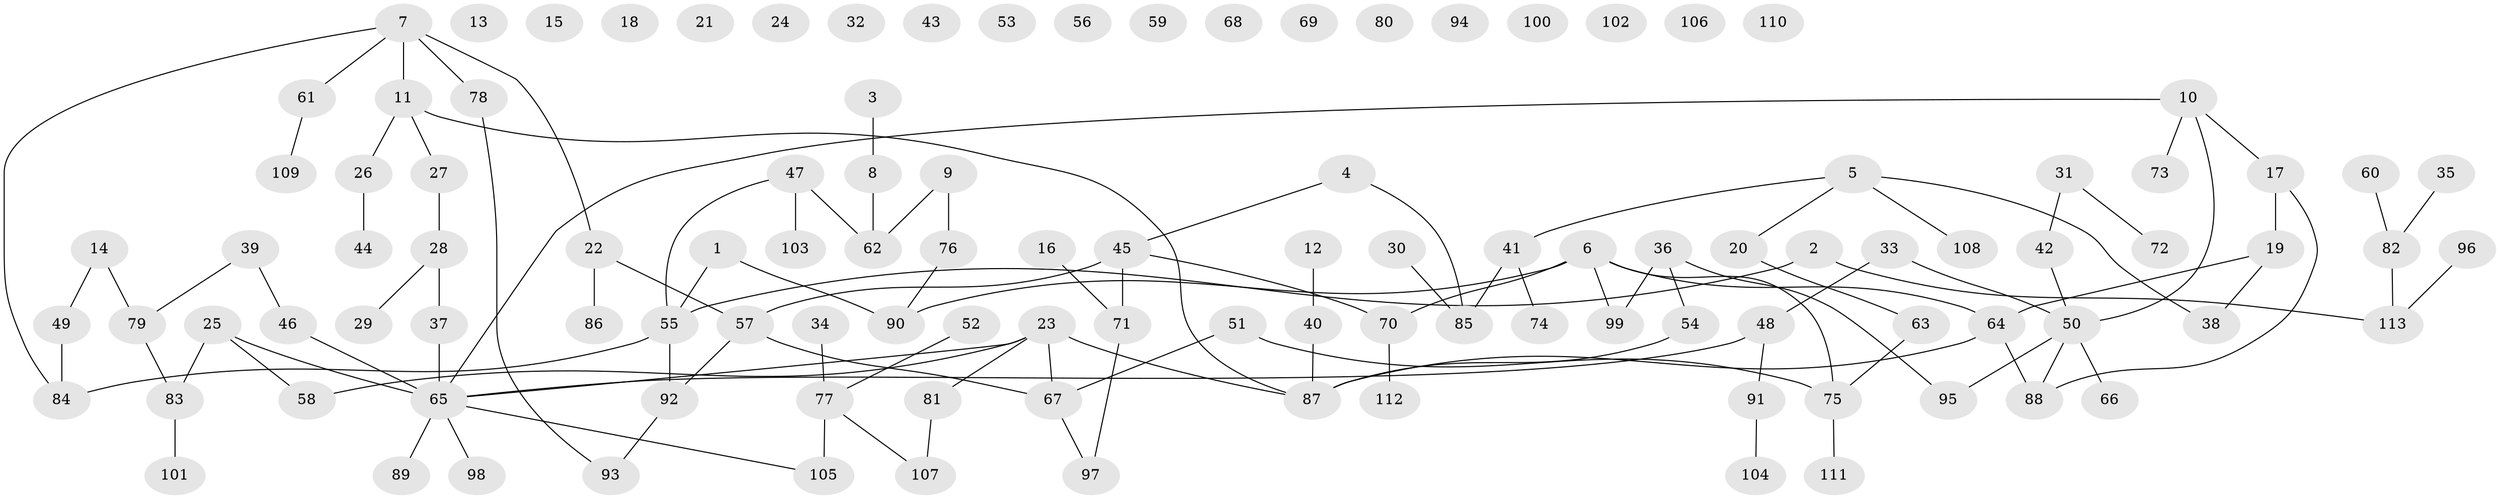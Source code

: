 // Generated by graph-tools (version 1.1) at 2025/38/03/09/25 04:38:48]
// undirected, 113 vertices, 115 edges
graph export_dot {
graph [start="1"]
  node [color=gray90,style=filled];
  1;
  2;
  3;
  4;
  5;
  6;
  7;
  8;
  9;
  10;
  11;
  12;
  13;
  14;
  15;
  16;
  17;
  18;
  19;
  20;
  21;
  22;
  23;
  24;
  25;
  26;
  27;
  28;
  29;
  30;
  31;
  32;
  33;
  34;
  35;
  36;
  37;
  38;
  39;
  40;
  41;
  42;
  43;
  44;
  45;
  46;
  47;
  48;
  49;
  50;
  51;
  52;
  53;
  54;
  55;
  56;
  57;
  58;
  59;
  60;
  61;
  62;
  63;
  64;
  65;
  66;
  67;
  68;
  69;
  70;
  71;
  72;
  73;
  74;
  75;
  76;
  77;
  78;
  79;
  80;
  81;
  82;
  83;
  84;
  85;
  86;
  87;
  88;
  89;
  90;
  91;
  92;
  93;
  94;
  95;
  96;
  97;
  98;
  99;
  100;
  101;
  102;
  103;
  104;
  105;
  106;
  107;
  108;
  109;
  110;
  111;
  112;
  113;
  1 -- 55;
  1 -- 90;
  2 -- 55;
  2 -- 113;
  3 -- 8;
  4 -- 45;
  4 -- 85;
  5 -- 20;
  5 -- 38;
  5 -- 41;
  5 -- 108;
  6 -- 64;
  6 -- 70;
  6 -- 75;
  6 -- 90;
  6 -- 99;
  7 -- 11;
  7 -- 22;
  7 -- 61;
  7 -- 78;
  7 -- 84;
  8 -- 62;
  9 -- 62;
  9 -- 76;
  10 -- 17;
  10 -- 50;
  10 -- 65;
  10 -- 73;
  11 -- 26;
  11 -- 27;
  11 -- 87;
  12 -- 40;
  14 -- 49;
  14 -- 79;
  16 -- 71;
  17 -- 19;
  17 -- 88;
  19 -- 38;
  19 -- 64;
  20 -- 63;
  22 -- 57;
  22 -- 86;
  23 -- 58;
  23 -- 65;
  23 -- 67;
  23 -- 81;
  23 -- 87;
  25 -- 58;
  25 -- 65;
  25 -- 83;
  26 -- 44;
  27 -- 28;
  28 -- 29;
  28 -- 37;
  30 -- 85;
  31 -- 42;
  31 -- 72;
  33 -- 48;
  33 -- 50;
  34 -- 77;
  35 -- 82;
  36 -- 54;
  36 -- 95;
  36 -- 99;
  37 -- 65;
  39 -- 46;
  39 -- 79;
  40 -- 87;
  41 -- 74;
  41 -- 85;
  42 -- 50;
  45 -- 57;
  45 -- 70;
  45 -- 71;
  46 -- 65;
  47 -- 55;
  47 -- 62;
  47 -- 103;
  48 -- 65;
  48 -- 91;
  49 -- 84;
  50 -- 66;
  50 -- 88;
  50 -- 95;
  51 -- 67;
  51 -- 75;
  52 -- 77;
  54 -- 87;
  55 -- 84;
  55 -- 92;
  57 -- 67;
  57 -- 92;
  60 -- 82;
  61 -- 109;
  63 -- 75;
  64 -- 87;
  64 -- 88;
  65 -- 89;
  65 -- 98;
  65 -- 105;
  67 -- 97;
  70 -- 112;
  71 -- 97;
  75 -- 111;
  76 -- 90;
  77 -- 105;
  77 -- 107;
  78 -- 93;
  79 -- 83;
  81 -- 107;
  82 -- 113;
  83 -- 101;
  91 -- 104;
  92 -- 93;
  96 -- 113;
}
